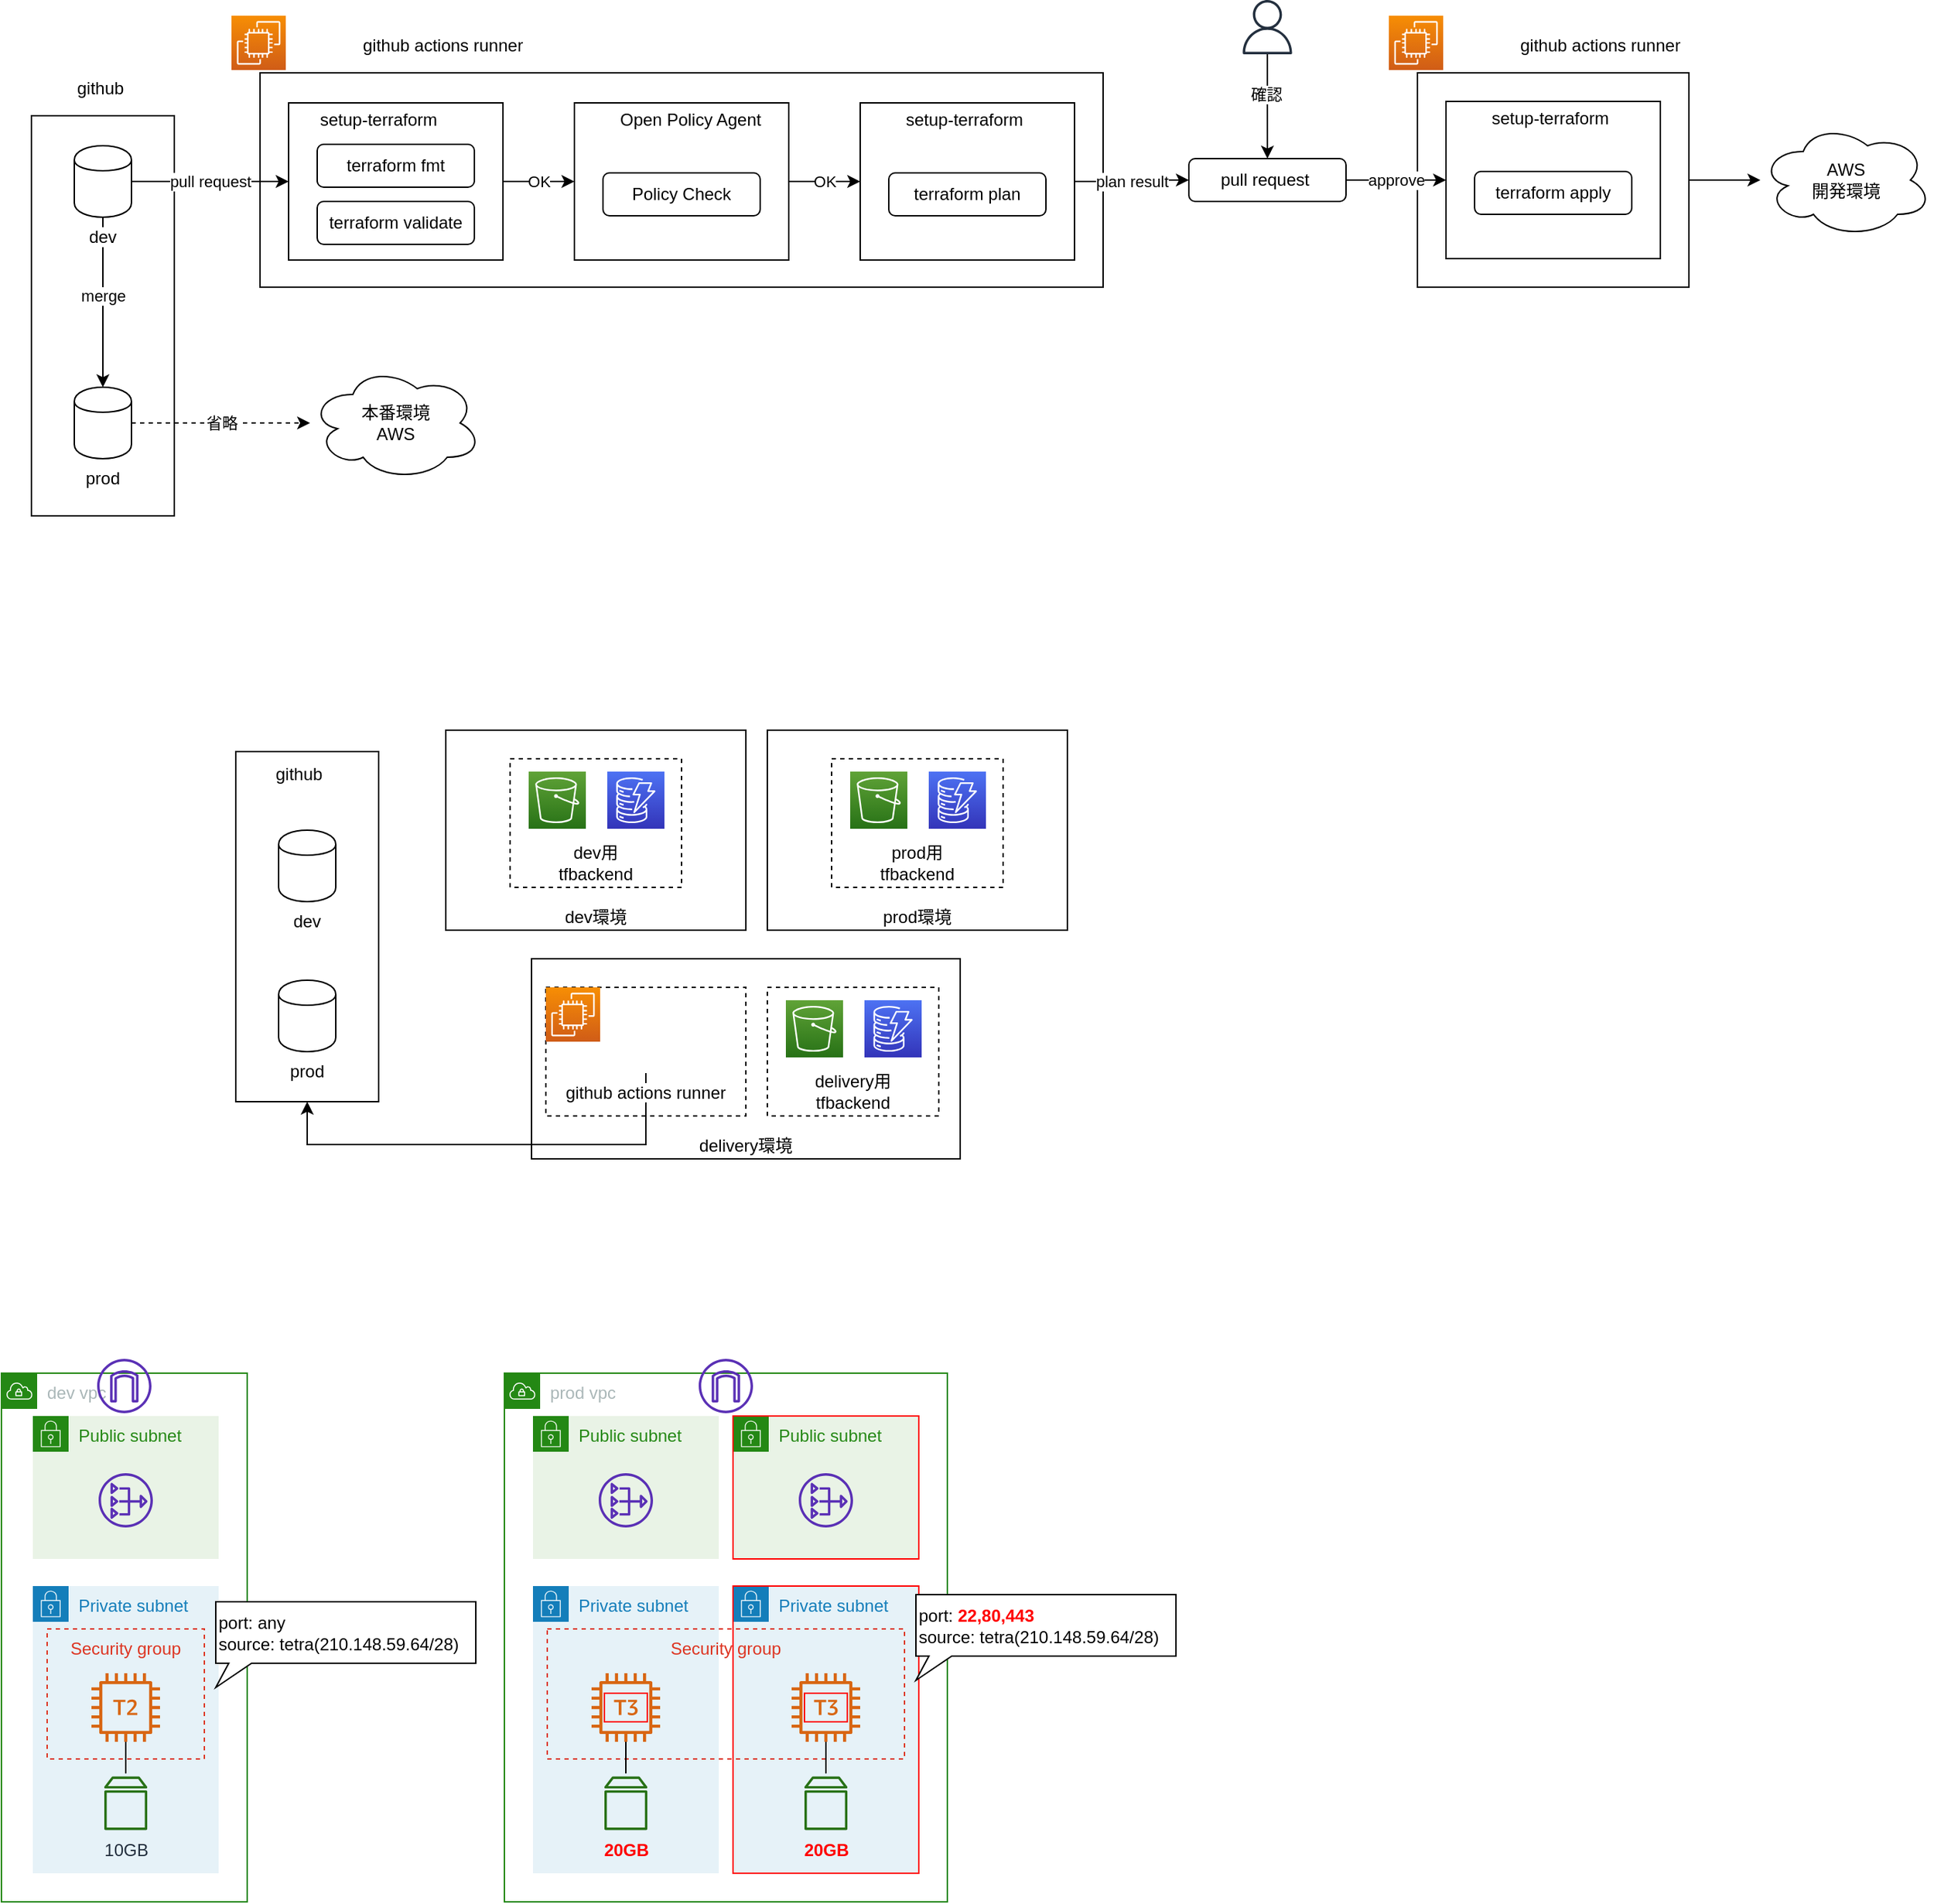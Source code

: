 <mxfile version="12.9.13" type="device"><diagram id="y0GHpVhyPhgE10jHAckV" name="ページ1"><mxGraphModel dx="3153" dy="2267" grid="1" gridSize="10" guides="1" tooltips="1" connect="1" arrows="1" fold="1" page="1" pageScale="1" pageWidth="827" pageHeight="1169" math="0" shadow="0"><root><mxCell id="0"/><mxCell id="1" parent="0"/><mxCell id="wLuAjBkB-3Mf1tBQLU4J-114" value="" style="rounded=0;whiteSpace=wrap;html=1;" vertex="1" parent="1"><mxGeometry x="203" y="575" width="100" height="245" as="geometry"/></mxCell><mxCell id="wLuAjBkB-3Mf1tBQLU4J-50" value="" style="rounded=0;whiteSpace=wrap;html=1;" vertex="1" parent="1"><mxGeometry x="60" y="130" width="100" height="280" as="geometry"/></mxCell><mxCell id="wLuAjBkB-3Mf1tBQLU4J-31" value="" style="rounded=0;whiteSpace=wrap;html=1;" vertex="1" parent="1"><mxGeometry x="220" y="100" width="590" height="150" as="geometry"/></mxCell><mxCell id="wLuAjBkB-3Mf1tBQLU4J-44" style="edgeStyle=orthogonalEdgeStyle;rounded=0;orthogonalLoop=1;jettySize=auto;html=1;" edge="1" parent="1" source="wLuAjBkB-3Mf1tBQLU4J-39" target="wLuAjBkB-3Mf1tBQLU4J-41"><mxGeometry relative="1" as="geometry"/></mxCell><mxCell id="wLuAjBkB-3Mf1tBQLU4J-39" value="" style="rounded=0;whiteSpace=wrap;html=1;" vertex="1" parent="1"><mxGeometry x="1030" y="100" width="190" height="150" as="geometry"/></mxCell><mxCell id="wLuAjBkB-3Mf1tBQLU4J-29" value="plan&amp;nbsp;result" style="edgeStyle=orthogonalEdgeStyle;rounded=0;orthogonalLoop=1;jettySize=auto;html=1;entryX=0;entryY=0.5;entryDx=0;entryDy=0;" edge="1" parent="1" source="wLuAjBkB-3Mf1tBQLU4J-17" target="wLuAjBkB-3Mf1tBQLU4J-19"><mxGeometry relative="1" as="geometry"/></mxCell><mxCell id="wLuAjBkB-3Mf1tBQLU4J-17" value="" style="rounded=0;whiteSpace=wrap;html=1;" vertex="1" parent="1"><mxGeometry x="640" y="121" width="150" height="110" as="geometry"/></mxCell><mxCell id="wLuAjBkB-3Mf1tBQLU4J-26" value="OK" style="edgeStyle=orthogonalEdgeStyle;rounded=0;orthogonalLoop=1;jettySize=auto;html=1;entryX=0;entryY=0.5;entryDx=0;entryDy=0;" edge="1" parent="1" source="wLuAjBkB-3Mf1tBQLU4J-16" target="wLuAjBkB-3Mf1tBQLU4J-17"><mxGeometry relative="1" as="geometry"/></mxCell><mxCell id="wLuAjBkB-3Mf1tBQLU4J-16" value="" style="rounded=0;whiteSpace=wrap;html=1;" vertex="1" parent="1"><mxGeometry x="440" y="121" width="150" height="110" as="geometry"/></mxCell><mxCell id="wLuAjBkB-3Mf1tBQLU4J-25" value="OK" style="edgeStyle=orthogonalEdgeStyle;rounded=0;orthogonalLoop=1;jettySize=auto;html=1;entryX=0;entryY=0.5;entryDx=0;entryDy=0;" edge="1" parent="1" source="wLuAjBkB-3Mf1tBQLU4J-14" target="wLuAjBkB-3Mf1tBQLU4J-16"><mxGeometry relative="1" as="geometry"/></mxCell><mxCell id="wLuAjBkB-3Mf1tBQLU4J-14" value="" style="rounded=0;whiteSpace=wrap;html=1;" vertex="1" parent="1"><mxGeometry x="240" y="121" width="150" height="110" as="geometry"/></mxCell><mxCell id="wLuAjBkB-3Mf1tBQLU4J-24" value="pull request" style="edgeStyle=orthogonalEdgeStyle;rounded=0;orthogonalLoop=1;jettySize=auto;html=1;entryX=0;entryY=0.5;entryDx=0;entryDy=0;" edge="1" parent="1" source="wLuAjBkB-3Mf1tBQLU4J-2" target="wLuAjBkB-3Mf1tBQLU4J-14"><mxGeometry relative="1" as="geometry"/></mxCell><mxCell id="wLuAjBkB-3Mf1tBQLU4J-45" style="edgeStyle=orthogonalEdgeStyle;rounded=0;orthogonalLoop=1;jettySize=auto;html=1;entryX=0.5;entryY=0;entryDx=0;entryDy=0;" edge="1" parent="1" source="wLuAjBkB-3Mf1tBQLU4J-2" target="wLuAjBkB-3Mf1tBQLU4J-5"><mxGeometry relative="1" as="geometry"/></mxCell><mxCell id="wLuAjBkB-3Mf1tBQLU4J-46" value="merge" style="edgeLabel;html=1;align=center;verticalAlign=middle;resizable=0;points=[];" vertex="1" connectable="0" parent="wLuAjBkB-3Mf1tBQLU4J-45"><mxGeometry x="-0.084" relative="1" as="geometry"><mxPoint as="offset"/></mxGeometry></mxCell><mxCell id="wLuAjBkB-3Mf1tBQLU4J-4" value="github" style="shape=image;verticalLabelPosition=middle;verticalAlign=middle;imageAspect=0;image=https://image.flaticon.com/icons/png/512/37/37318.png;labelPosition=right;align=left;" vertex="1" parent="1"><mxGeometry x="50" y="90" width="40" height="40" as="geometry"/></mxCell><mxCell id="wLuAjBkB-3Mf1tBQLU4J-48" value="省略" style="edgeStyle=orthogonalEdgeStyle;rounded=0;orthogonalLoop=1;jettySize=auto;html=1;dashed=1;" edge="1" parent="1" source="wLuAjBkB-3Mf1tBQLU4J-5" target="wLuAjBkB-3Mf1tBQLU4J-47"><mxGeometry relative="1" as="geometry"/></mxCell><mxCell id="wLuAjBkB-3Mf1tBQLU4J-5" value="prod" style="shape=cylinder;whiteSpace=wrap;html=1;boundedLbl=1;backgroundOutline=1;labelPosition=center;verticalLabelPosition=bottom;align=center;verticalAlign=top;" vertex="1" parent="1"><mxGeometry x="90" y="320" width="40" height="50" as="geometry"/></mxCell><mxCell id="wLuAjBkB-3Mf1tBQLU4J-8" value="setup-terraform" style="shape=image;verticalLabelPosition=middle;verticalAlign=middle;imageAspect=0;image=https://dustindortch.files.wordpress.com/2020/08/terraform-logo.png;labelPosition=right;align=left;" vertex="1" parent="1"><mxGeometry x="220" y="112" width="40" height="40" as="geometry"/></mxCell><mxCell id="wLuAjBkB-3Mf1tBQLU4J-9" value="terraform fmt" style="rounded=1;whiteSpace=wrap;html=1;" vertex="1" parent="1"><mxGeometry x="260" y="150" width="110" height="30" as="geometry"/></mxCell><mxCell id="wLuAjBkB-3Mf1tBQLU4J-10" value="terraform validate" style="rounded=1;whiteSpace=wrap;html=1;" vertex="1" parent="1"><mxGeometry x="260" y="190" width="110" height="30" as="geometry"/></mxCell><mxCell id="wLuAjBkB-3Mf1tBQLU4J-11" value="Policy Check" style="rounded=1;whiteSpace=wrap;html=1;" vertex="1" parent="1"><mxGeometry x="460" y="170" width="110" height="30" as="geometry"/></mxCell><mxCell id="wLuAjBkB-3Mf1tBQLU4J-12" value="terraform plan" style="rounded=1;whiteSpace=wrap;html=1;" vertex="1" parent="1"><mxGeometry x="660" y="170" width="110" height="30" as="geometry"/></mxCell><mxCell id="wLuAjBkB-3Mf1tBQLU4J-13" value="setup-terraform" style="shape=image;verticalLabelPosition=middle;verticalAlign=middle;imageAspect=0;image=https://dustindortch.files.wordpress.com/2020/08/terraform-logo.png;labelPosition=right;align=left;" vertex="1" parent="1"><mxGeometry x="630" y="112" width="40" height="40" as="geometry"/></mxCell><mxCell id="wLuAjBkB-3Mf1tBQLU4J-15" value="Open Policy Agent" style="shape=image;verticalLabelPosition=middle;verticalAlign=middle;imageAspect=0;image=https://d33wubrfki0l68.cloudfront.net/5305a470ca0260247560b4f94daf68ed62d4a514/85ceb/img/logos/opa-no-text-color.png;labelPosition=right;align=left;" vertex="1" parent="1"><mxGeometry x="430" y="112" width="40" height="40" as="geometry"/></mxCell><mxCell id="wLuAjBkB-3Mf1tBQLU4J-36" value="approve" style="edgeStyle=orthogonalEdgeStyle;rounded=0;orthogonalLoop=1;jettySize=auto;html=1;entryX=0;entryY=0.5;entryDx=0;entryDy=0;" edge="1" parent="1" source="wLuAjBkB-3Mf1tBQLU4J-19" target="wLuAjBkB-3Mf1tBQLU4J-33"><mxGeometry relative="1" as="geometry"/></mxCell><mxCell id="wLuAjBkB-3Mf1tBQLU4J-19" value="pull request&amp;nbsp;" style="rounded=1;whiteSpace=wrap;html=1;" vertex="1" parent="1"><mxGeometry x="870" y="160" width="110" height="30" as="geometry"/></mxCell><mxCell id="wLuAjBkB-3Mf1tBQLU4J-22" style="edgeStyle=orthogonalEdgeStyle;rounded=0;orthogonalLoop=1;jettySize=auto;html=1;" edge="1" parent="1" source="wLuAjBkB-3Mf1tBQLU4J-21" target="wLuAjBkB-3Mf1tBQLU4J-19"><mxGeometry relative="1" as="geometry"/></mxCell><mxCell id="wLuAjBkB-3Mf1tBQLU4J-23" value="確認" style="edgeLabel;html=1;align=center;verticalAlign=middle;resizable=0;points=[];" vertex="1" connectable="0" parent="wLuAjBkB-3Mf1tBQLU4J-22"><mxGeometry x="-0.243" y="-1" relative="1" as="geometry"><mxPoint as="offset"/></mxGeometry></mxCell><mxCell id="wLuAjBkB-3Mf1tBQLU4J-21" value="" style="outlineConnect=0;fontColor=#232F3E;gradientColor=none;fillColor=#232F3E;strokeColor=none;dashed=0;verticalLabelPosition=bottom;verticalAlign=top;align=center;html=1;fontSize=12;fontStyle=0;aspect=fixed;pointerEvents=1;shape=mxgraph.aws4.user;" vertex="1" parent="1"><mxGeometry x="906" y="49" width="38" height="38" as="geometry"/></mxCell><mxCell id="wLuAjBkB-3Mf1tBQLU4J-6" value="github actions runner" style="shape=image;verticalLabelPosition=middle;verticalAlign=middle;imageAspect=0;image=https://image.flaticon.com/icons/png/512/37/37318.png;labelPosition=right;align=left;" vertex="1" parent="1"><mxGeometry x="250" y="60" width="40" height="40" as="geometry"/></mxCell><mxCell id="wLuAjBkB-3Mf1tBQLU4J-7" value="" style="outlineConnect=0;fontColor=#232F3E;gradientColor=#F78E04;gradientDirection=north;fillColor=#D05C17;strokeColor=#ffffff;dashed=0;verticalLabelPosition=bottom;verticalAlign=top;align=center;html=1;fontSize=12;fontStyle=0;aspect=fixed;shape=mxgraph.aws4.resourceIcon;resIcon=mxgraph.aws4.ec2;" vertex="1" parent="1"><mxGeometry x="200" y="60" width="38" height="38" as="geometry"/></mxCell><mxCell id="wLuAjBkB-3Mf1tBQLU4J-33" value="" style="rounded=0;whiteSpace=wrap;html=1;" vertex="1" parent="1"><mxGeometry x="1050" y="120" width="150" height="110" as="geometry"/></mxCell><mxCell id="wLuAjBkB-3Mf1tBQLU4J-34" value="terraform apply" style="rounded=1;whiteSpace=wrap;html=1;" vertex="1" parent="1"><mxGeometry x="1070" y="169" width="110" height="30" as="geometry"/></mxCell><mxCell id="wLuAjBkB-3Mf1tBQLU4J-35" value="setup-terraform" style="shape=image;verticalLabelPosition=middle;verticalAlign=middle;imageAspect=0;image=https://dustindortch.files.wordpress.com/2020/08/terraform-logo.png;labelPosition=right;align=left;" vertex="1" parent="1"><mxGeometry x="1040" y="111" width="40" height="40" as="geometry"/></mxCell><mxCell id="wLuAjBkB-3Mf1tBQLU4J-37" value="github actions runner" style="shape=image;verticalLabelPosition=middle;verticalAlign=middle;imageAspect=0;image=https://image.flaticon.com/icons/png/512/37/37318.png;labelPosition=right;align=left;" vertex="1" parent="1"><mxGeometry x="1060" y="60" width="40" height="40" as="geometry"/></mxCell><mxCell id="wLuAjBkB-3Mf1tBQLU4J-38" value="" style="outlineConnect=0;fontColor=#232F3E;gradientColor=#F78E04;gradientDirection=north;fillColor=#D05C17;strokeColor=#ffffff;dashed=0;verticalLabelPosition=bottom;verticalAlign=top;align=center;html=1;fontSize=12;fontStyle=0;aspect=fixed;shape=mxgraph.aws4.resourceIcon;resIcon=mxgraph.aws4.ec2;" vertex="1" parent="1"><mxGeometry x="1010" y="60" width="38" height="38" as="geometry"/></mxCell><mxCell id="wLuAjBkB-3Mf1tBQLU4J-41" value="AWS&lt;br&gt;開発環境" style="ellipse;shape=cloud;whiteSpace=wrap;html=1;" vertex="1" parent="1"><mxGeometry x="1270" y="135" width="120" height="80" as="geometry"/></mxCell><mxCell id="wLuAjBkB-3Mf1tBQLU4J-2" value="&lt;span style=&quot;background-color: rgb(255 , 255 , 255)&quot;&gt;dev&lt;/span&gt;" style="shape=cylinder;whiteSpace=wrap;html=1;boundedLbl=1;backgroundOutline=1;labelPosition=center;verticalLabelPosition=bottom;align=center;verticalAlign=top;" vertex="1" parent="1"><mxGeometry x="90" y="151" width="40" height="50" as="geometry"/></mxCell><mxCell id="wLuAjBkB-3Mf1tBQLU4J-47" value="本番環境&lt;br&gt;AWS" style="ellipse;shape=cloud;whiteSpace=wrap;html=1;" vertex="1" parent="1"><mxGeometry x="255" y="305" width="120" height="80" as="geometry"/></mxCell><mxCell id="wLuAjBkB-3Mf1tBQLU4J-51" value="delivery環境" style="rounded=0;whiteSpace=wrap;html=1;verticalAlign=bottom;" vertex="1" parent="1"><mxGeometry x="410" y="720" width="300" height="140" as="geometry"/></mxCell><mxCell id="wLuAjBkB-3Mf1tBQLU4J-57" value="dev環境" style="rounded=0;whiteSpace=wrap;html=1;verticalAlign=bottom;" vertex="1" parent="1"><mxGeometry x="350" y="560" width="210" height="140" as="geometry"/></mxCell><mxCell id="wLuAjBkB-3Mf1tBQLU4J-60" value="delivery用&lt;br&gt;tfbackend" style="rounded=0;whiteSpace=wrap;html=1;verticalAlign=bottom;dashed=1;" vertex="1" parent="1"><mxGeometry x="575" y="740" width="120" height="90" as="geometry"/></mxCell><mxCell id="wLuAjBkB-3Mf1tBQLU4J-56" value="" style="rounded=0;whiteSpace=wrap;html=1;verticalAlign=bottom;dashed=1;" vertex="1" parent="1"><mxGeometry x="420" y="740" width="140" height="90" as="geometry"/></mxCell><mxCell id="wLuAjBkB-3Mf1tBQLU4J-116" style="edgeStyle=orthogonalEdgeStyle;rounded=0;orthogonalLoop=1;jettySize=auto;html=1;entryX=0.5;entryY=1;entryDx=0;entryDy=0;endArrow=classic;endFill=1;" edge="1" parent="1" source="wLuAjBkB-3Mf1tBQLU4J-53" target="wLuAjBkB-3Mf1tBQLU4J-114"><mxGeometry relative="1" as="geometry"><Array as="points"><mxPoint x="490" y="850"/><mxPoint x="253" y="850"/></Array></mxGeometry></mxCell><mxCell id="wLuAjBkB-3Mf1tBQLU4J-53" value="github actions runner" style="shape=image;verticalLabelPosition=bottom;verticalAlign=top;imageAspect=0;image=https://image.flaticon.com/icons/png/512/37/37318.png;labelPosition=center;align=center;labelBackgroundColor=#ffffff;" vertex="1" parent="1"><mxGeometry x="470" y="760" width="40" height="40" as="geometry"/></mxCell><mxCell id="wLuAjBkB-3Mf1tBQLU4J-54" value="" style="outlineConnect=0;fontColor=#232F3E;gradientColor=#F78E04;gradientDirection=north;fillColor=#D05C17;strokeColor=#ffffff;dashed=0;verticalLabelPosition=bottom;verticalAlign=top;align=center;html=1;fontSize=12;fontStyle=0;aspect=fixed;shape=mxgraph.aws4.resourceIcon;resIcon=mxgraph.aws4.ec2;" vertex="1" parent="1"><mxGeometry x="420" y="740" width="38" height="38" as="geometry"/></mxCell><mxCell id="wLuAjBkB-3Mf1tBQLU4J-58" value="" style="outlineConnect=0;fontColor=#232F3E;gradientColor=#60A337;gradientDirection=north;fillColor=#277116;strokeColor=#ffffff;dashed=0;verticalLabelPosition=bottom;verticalAlign=top;align=center;html=1;fontSize=12;fontStyle=0;aspect=fixed;shape=mxgraph.aws4.resourceIcon;resIcon=mxgraph.aws4.s3;" vertex="1" parent="1"><mxGeometry x="588" y="749" width="40" height="40" as="geometry"/></mxCell><mxCell id="wLuAjBkB-3Mf1tBQLU4J-59" value="" style="outlineConnect=0;fontColor=#232F3E;gradientColor=#4D72F3;gradientDirection=north;fillColor=#3334B9;strokeColor=#ffffff;dashed=0;verticalLabelPosition=bottom;verticalAlign=top;align=center;html=1;fontSize=12;fontStyle=0;aspect=fixed;shape=mxgraph.aws4.resourceIcon;resIcon=mxgraph.aws4.dynamodb;" vertex="1" parent="1"><mxGeometry x="643" y="749" width="40" height="40" as="geometry"/></mxCell><mxCell id="wLuAjBkB-3Mf1tBQLU4J-61" value="prod環境" style="rounded=0;whiteSpace=wrap;html=1;verticalAlign=bottom;" vertex="1" parent="1"><mxGeometry x="575" y="560" width="210" height="140" as="geometry"/></mxCell><mxCell id="wLuAjBkB-3Mf1tBQLU4J-62" value="dev用&lt;br&gt;tfbackend" style="rounded=0;whiteSpace=wrap;html=1;verticalAlign=bottom;dashed=1;" vertex="1" parent="1"><mxGeometry x="395" y="580" width="120" height="90" as="geometry"/></mxCell><mxCell id="wLuAjBkB-3Mf1tBQLU4J-63" value="" style="outlineConnect=0;fontColor=#232F3E;gradientColor=#60A337;gradientDirection=north;fillColor=#277116;strokeColor=#ffffff;dashed=0;verticalLabelPosition=bottom;verticalAlign=top;align=center;html=1;fontSize=12;fontStyle=0;aspect=fixed;shape=mxgraph.aws4.resourceIcon;resIcon=mxgraph.aws4.s3;" vertex="1" parent="1"><mxGeometry x="408" y="589" width="40" height="40" as="geometry"/></mxCell><mxCell id="wLuAjBkB-3Mf1tBQLU4J-64" value="" style="outlineConnect=0;fontColor=#232F3E;gradientColor=#4D72F3;gradientDirection=north;fillColor=#3334B9;strokeColor=#ffffff;dashed=0;verticalLabelPosition=bottom;verticalAlign=top;align=center;html=1;fontSize=12;fontStyle=0;aspect=fixed;shape=mxgraph.aws4.resourceIcon;resIcon=mxgraph.aws4.dynamodb;" vertex="1" parent="1"><mxGeometry x="463" y="589" width="40" height="40" as="geometry"/></mxCell><mxCell id="wLuAjBkB-3Mf1tBQLU4J-68" value="" style="group" vertex="1" connectable="0" parent="1"><mxGeometry x="620" y="580" width="120" height="90" as="geometry"/></mxCell><mxCell id="wLuAjBkB-3Mf1tBQLU4J-65" value="prod用&lt;br&gt;tfbackend" style="rounded=0;whiteSpace=wrap;html=1;verticalAlign=bottom;dashed=1;" vertex="1" parent="wLuAjBkB-3Mf1tBQLU4J-68"><mxGeometry width="120" height="90" as="geometry"/></mxCell><mxCell id="wLuAjBkB-3Mf1tBQLU4J-66" value="" style="outlineConnect=0;fontColor=#232F3E;gradientColor=#60A337;gradientDirection=north;fillColor=#277116;strokeColor=#ffffff;dashed=0;verticalLabelPosition=bottom;verticalAlign=top;align=center;html=1;fontSize=12;fontStyle=0;aspect=fixed;shape=mxgraph.aws4.resourceIcon;resIcon=mxgraph.aws4.s3;" vertex="1" parent="wLuAjBkB-3Mf1tBQLU4J-68"><mxGeometry x="13" y="9" width="40" height="40" as="geometry"/></mxCell><mxCell id="wLuAjBkB-3Mf1tBQLU4J-67" value="" style="outlineConnect=0;fontColor=#232F3E;gradientColor=#4D72F3;gradientDirection=north;fillColor=#3334B9;strokeColor=#ffffff;dashed=0;verticalLabelPosition=bottom;verticalAlign=top;align=center;html=1;fontSize=12;fontStyle=0;aspect=fixed;shape=mxgraph.aws4.resourceIcon;resIcon=mxgraph.aws4.dynamodb;" vertex="1" parent="wLuAjBkB-3Mf1tBQLU4J-68"><mxGeometry x="68" y="9" width="40" height="40" as="geometry"/></mxCell><mxCell id="wLuAjBkB-3Mf1tBQLU4J-69" value="dev vpc" style="points=[[0,0],[0.25,0],[0.5,0],[0.75,0],[1,0],[1,0.25],[1,0.5],[1,0.75],[1,1],[0.75,1],[0.5,1],[0.25,1],[0,1],[0,0.75],[0,0.5],[0,0.25]];outlineConnect=0;gradientColor=none;html=1;whiteSpace=wrap;fontSize=12;fontStyle=0;shape=mxgraph.aws4.group;grIcon=mxgraph.aws4.group_vpc;strokeColor=#248814;fillColor=none;verticalAlign=top;align=left;spacingLeft=30;fontColor=#AAB7B8;dashed=0;" vertex="1" parent="1"><mxGeometry x="39.0" y="1010" width="172" height="370" as="geometry"/></mxCell><mxCell id="wLuAjBkB-3Mf1tBQLU4J-70" value="prod vpc" style="points=[[0,0],[0.25,0],[0.5,0],[0.75,0],[1,0],[1,0.25],[1,0.5],[1,0.75],[1,1],[0.75,1],[0.5,1],[0.25,1],[0,1],[0,0.75],[0,0.5],[0,0.25]];outlineConnect=0;gradientColor=none;html=1;whiteSpace=wrap;fontSize=12;fontStyle=0;shape=mxgraph.aws4.group;grIcon=mxgraph.aws4.group_vpc;strokeColor=#248814;fillColor=none;verticalAlign=top;align=left;spacingLeft=30;fontColor=#AAB7B8;dashed=0;" vertex="1" parent="1"><mxGeometry x="391" y="1010" width="310" height="370" as="geometry"/></mxCell><mxCell id="wLuAjBkB-3Mf1tBQLU4J-71" value="Public subnet" style="points=[[0,0],[0.25,0],[0.5,0],[0.75,0],[1,0],[1,0.25],[1,0.5],[1,0.75],[1,1],[0.75,1],[0.5,1],[0.25,1],[0,1],[0,0.75],[0,0.5],[0,0.25]];outlineConnect=0;gradientColor=none;html=1;whiteSpace=wrap;fontSize=12;fontStyle=0;shape=mxgraph.aws4.group;grIcon=mxgraph.aws4.group_security_group;grStroke=0;strokeColor=#248814;fillColor=#E9F3E6;verticalAlign=top;align=left;spacingLeft=30;fontColor=#248814;dashed=0;" vertex="1" parent="1"><mxGeometry x="61.0" y="1040" width="130" height="100" as="geometry"/></mxCell><mxCell id="wLuAjBkB-3Mf1tBQLU4J-72" value="" style="outlineConnect=0;fontColor=#232F3E;gradientColor=none;fillColor=#5A30B5;strokeColor=none;dashed=0;verticalLabelPosition=bottom;verticalAlign=top;align=center;html=1;fontSize=12;fontStyle=0;aspect=fixed;pointerEvents=1;shape=mxgraph.aws4.internet_gateway;" vertex="1" parent="1"><mxGeometry x="106.0" y="1000" width="38" height="38" as="geometry"/></mxCell><mxCell id="wLuAjBkB-3Mf1tBQLU4J-73" value="" style="outlineConnect=0;fontColor=#232F3E;gradientColor=none;fillColor=#5A30B5;strokeColor=none;dashed=0;verticalLabelPosition=bottom;verticalAlign=top;align=center;html=1;fontSize=12;fontStyle=0;aspect=fixed;pointerEvents=1;shape=mxgraph.aws4.nat_gateway;" vertex="1" parent="1"><mxGeometry x="107.0" y="1080" width="38" height="38" as="geometry"/></mxCell><mxCell id="wLuAjBkB-3Mf1tBQLU4J-74" value="Private subnet" style="points=[[0,0],[0.25,0],[0.5,0],[0.75,0],[1,0],[1,0.25],[1,0.5],[1,0.75],[1,1],[0.75,1],[0.5,1],[0.25,1],[0,1],[0,0.75],[0,0.5],[0,0.25]];outlineConnect=0;gradientColor=none;html=1;whiteSpace=wrap;fontSize=12;fontStyle=0;shape=mxgraph.aws4.group;grIcon=mxgraph.aws4.group_security_group;grStroke=0;strokeColor=#147EBA;fillColor=#E6F2F8;verticalAlign=top;align=left;spacingLeft=30;fontColor=#147EBA;dashed=0;" vertex="1" parent="1"><mxGeometry x="61.0" y="1159" width="130" height="201" as="geometry"/></mxCell><mxCell id="wLuAjBkB-3Mf1tBQLU4J-83" value="Security group" style="fillColor=none;strokeColor=#DD3522;verticalAlign=top;fontStyle=0;fontColor=#DD3522;dashed=1;" vertex="1" parent="1"><mxGeometry x="71.0" y="1189" width="110" height="91" as="geometry"/></mxCell><mxCell id="wLuAjBkB-3Mf1tBQLU4J-82" style="edgeStyle=orthogonalEdgeStyle;rounded=0;orthogonalLoop=1;jettySize=auto;html=1;entryX=0.5;entryY=-0.055;entryDx=0;entryDy=0;entryPerimeter=0;endArrow=none;endFill=0;" edge="1" parent="1" source="wLuAjBkB-3Mf1tBQLU4J-76" target="wLuAjBkB-3Mf1tBQLU4J-77"><mxGeometry relative="1" as="geometry"/></mxCell><mxCell id="wLuAjBkB-3Mf1tBQLU4J-76" value="" style="outlineConnect=0;fontColor=#232F3E;gradientColor=none;fillColor=#D86613;strokeColor=none;dashed=0;verticalLabelPosition=bottom;verticalAlign=top;align=center;html=1;fontSize=12;fontStyle=0;aspect=fixed;pointerEvents=1;shape=mxgraph.aws4.t2_instance;" vertex="1" parent="1"><mxGeometry x="102.0" y="1220" width="48" height="48" as="geometry"/></mxCell><mxCell id="wLuAjBkB-3Mf1tBQLU4J-77" value="10GB" style="outlineConnect=0;fontColor=#232F3E;gradientColor=none;fillColor=#277116;strokeColor=none;dashed=0;verticalLabelPosition=bottom;verticalAlign=top;align=center;html=1;fontSize=12;fontStyle=0;aspect=fixed;pointerEvents=1;shape=mxgraph.aws4.volume;" vertex="1" parent="1"><mxGeometry x="110.895" y="1292" width="30.21" height="38" as="geometry"/></mxCell><mxCell id="wLuAjBkB-3Mf1tBQLU4J-85" value="port: any&lt;br&gt;source: tetra(210.148.59.64/28)" style="shape=callout;whiteSpace=wrap;html=1;perimeter=calloutPerimeter;align=left;base=16;size=17;position=0.05;position2=0;" vertex="1" parent="1"><mxGeometry x="189.0" y="1170" width="182" height="60" as="geometry"/></mxCell><mxCell id="wLuAjBkB-3Mf1tBQLU4J-86" value="Public subnet" style="points=[[0,0],[0.25,0],[0.5,0],[0.75,0],[1,0],[1,0.25],[1,0.5],[1,0.75],[1,1],[0.75,1],[0.5,1],[0.25,1],[0,1],[0,0.75],[0,0.5],[0,0.25]];outlineConnect=0;gradientColor=none;html=1;whiteSpace=wrap;fontSize=12;fontStyle=0;shape=mxgraph.aws4.group;grIcon=mxgraph.aws4.group_security_group;grStroke=0;strokeColor=#248814;fillColor=#E9F3E6;verticalAlign=top;align=left;spacingLeft=30;fontColor=#248814;dashed=0;" vertex="1" parent="1"><mxGeometry x="411" y="1040" width="130" height="100" as="geometry"/></mxCell><mxCell id="wLuAjBkB-3Mf1tBQLU4J-87" value="" style="outlineConnect=0;fontColor=#232F3E;gradientColor=none;fillColor=#5A30B5;strokeColor=none;dashed=0;verticalLabelPosition=bottom;verticalAlign=top;align=center;html=1;fontSize=12;fontStyle=0;aspect=fixed;pointerEvents=1;shape=mxgraph.aws4.nat_gateway;" vertex="1" parent="1"><mxGeometry x="457.0" y="1080" width="38" height="38" as="geometry"/></mxCell><mxCell id="wLuAjBkB-3Mf1tBQLU4J-88" value="Private subnet" style="points=[[0,0],[0.25,0],[0.5,0],[0.75,0],[1,0],[1,0.25],[1,0.5],[1,0.75],[1,1],[0.75,1],[0.5,1],[0.25,1],[0,1],[0,0.75],[0,0.5],[0,0.25]];outlineConnect=0;gradientColor=none;html=1;whiteSpace=wrap;fontSize=12;fontStyle=0;shape=mxgraph.aws4.group;grIcon=mxgraph.aws4.group_security_group;grStroke=0;strokeColor=#147EBA;fillColor=#E6F2F8;verticalAlign=top;align=left;spacingLeft=30;fontColor=#147EBA;dashed=0;" vertex="1" parent="1"><mxGeometry x="411" y="1159" width="130" height="201" as="geometry"/></mxCell><mxCell id="wLuAjBkB-3Mf1tBQLU4J-94" value="Public subnet" style="points=[[0,0],[0.25,0],[0.5,0],[0.75,0],[1,0],[1,0.25],[1,0.5],[1,0.75],[1,1],[0.75,1],[0.5,1],[0.25,1],[0,1],[0,0.75],[0,0.5],[0,0.25]];outlineConnect=0;gradientColor=none;html=1;whiteSpace=wrap;fontSize=12;fontStyle=0;shape=mxgraph.aws4.group;grIcon=mxgraph.aws4.group_security_group;grStroke=0;strokeColor=#248814;fillColor=#E9F3E6;verticalAlign=top;align=left;spacingLeft=30;fontColor=#248814;dashed=0;" vertex="1" parent="1"><mxGeometry x="551" y="1040" width="130" height="100" as="geometry"/></mxCell><mxCell id="wLuAjBkB-3Mf1tBQLU4J-95" value="" style="outlineConnect=0;fontColor=#232F3E;gradientColor=none;fillColor=#5A30B5;strokeColor=none;dashed=0;verticalLabelPosition=bottom;verticalAlign=top;align=center;html=1;fontSize=12;fontStyle=0;aspect=fixed;pointerEvents=1;shape=mxgraph.aws4.nat_gateway;" vertex="1" parent="1"><mxGeometry x="597.0" y="1080" width="38" height="38" as="geometry"/></mxCell><mxCell id="wLuAjBkB-3Mf1tBQLU4J-96" value="Private subnet" style="points=[[0,0],[0.25,0],[0.5,0],[0.75,0],[1,0],[1,0.25],[1,0.5],[1,0.75],[1,1],[0.75,1],[0.5,1],[0.25,1],[0,1],[0,0.75],[0,0.5],[0,0.25]];outlineConnect=0;gradientColor=none;html=1;whiteSpace=wrap;fontSize=12;fontStyle=0;shape=mxgraph.aws4.group;grIcon=mxgraph.aws4.group_security_group;grStroke=0;strokeColor=#147EBA;fillColor=#E6F2F8;verticalAlign=top;align=left;spacingLeft=30;fontColor=#147EBA;dashed=0;" vertex="1" parent="1"><mxGeometry x="551" y="1159" width="130" height="201" as="geometry"/></mxCell><mxCell id="wLuAjBkB-3Mf1tBQLU4J-101" value="" style="outlineConnect=0;fontColor=#232F3E;gradientColor=none;fillColor=#5A30B5;strokeColor=none;dashed=0;verticalLabelPosition=bottom;verticalAlign=top;align=center;html=1;fontSize=12;fontStyle=0;aspect=fixed;pointerEvents=1;shape=mxgraph.aws4.internet_gateway;" vertex="1" parent="1"><mxGeometry x="527" y="1000" width="38" height="38" as="geometry"/></mxCell><mxCell id="wLuAjBkB-3Mf1tBQLU4J-89" value="Security group" style="fillColor=none;strokeColor=#DD3522;verticalAlign=top;fontStyle=0;fontColor=#DD3522;dashed=1;" vertex="1" parent="1"><mxGeometry x="421" y="1189" width="250" height="91" as="geometry"/></mxCell><mxCell id="wLuAjBkB-3Mf1tBQLU4J-90" style="edgeStyle=orthogonalEdgeStyle;rounded=0;orthogonalLoop=1;jettySize=auto;html=1;entryX=0.5;entryY=-0.055;entryDx=0;entryDy=0;entryPerimeter=0;endArrow=none;endFill=0;" edge="1" parent="1" source="wLuAjBkB-3Mf1tBQLU4J-91" target="wLuAjBkB-3Mf1tBQLU4J-92"><mxGeometry relative="1" as="geometry"/></mxCell><mxCell id="wLuAjBkB-3Mf1tBQLU4J-92" value="&lt;b&gt;&lt;font color=&quot;#ff0000&quot;&gt;20GB&lt;/font&gt;&lt;/b&gt;" style="outlineConnect=0;fontColor=#232F3E;gradientColor=none;fillColor=#277116;strokeColor=none;dashed=0;verticalLabelPosition=bottom;verticalAlign=top;align=center;html=1;fontSize=12;fontStyle=0;aspect=fixed;pointerEvents=1;shape=mxgraph.aws4.volume;" vertex="1" parent="1"><mxGeometry x="460.895" y="1292" width="30.21" height="38" as="geometry"/></mxCell><mxCell id="wLuAjBkB-3Mf1tBQLU4J-98" style="edgeStyle=orthogonalEdgeStyle;rounded=0;orthogonalLoop=1;jettySize=auto;html=1;entryX=0.5;entryY=-0.055;entryDx=0;entryDy=0;entryPerimeter=0;endArrow=none;endFill=0;" edge="1" parent="1" source="wLuAjBkB-3Mf1tBQLU4J-99" target="wLuAjBkB-3Mf1tBQLU4J-100"><mxGeometry relative="1" as="geometry"/></mxCell><mxCell id="wLuAjBkB-3Mf1tBQLU4J-100" value="&lt;b&gt;&lt;font color=&quot;#ff0000&quot;&gt;20GB&lt;/font&gt;&lt;/b&gt;" style="outlineConnect=0;fontColor=#232F3E;gradientColor=none;fillColor=#277116;strokeColor=none;dashed=0;verticalLabelPosition=bottom;verticalAlign=top;align=center;html=1;fontSize=12;fontStyle=0;aspect=fixed;pointerEvents=1;shape=mxgraph.aws4.volume;" vertex="1" parent="1"><mxGeometry x="600.895" y="1292" width="30.21" height="38" as="geometry"/></mxCell><mxCell id="wLuAjBkB-3Mf1tBQLU4J-91" value="" style="outlineConnect=0;fontColor=#232F3E;gradientColor=none;fillColor=#D86613;strokeColor=none;dashed=0;verticalLabelPosition=bottom;verticalAlign=top;align=center;html=1;fontSize=12;fontStyle=0;aspect=fixed;pointerEvents=1;shape=mxgraph.aws4.t3_instance;fontFamily=Helvetica;" vertex="1" parent="1"><mxGeometry x="452.0" y="1220" width="48" height="48" as="geometry"/></mxCell><mxCell id="wLuAjBkB-3Mf1tBQLU4J-99" value="" style="outlineConnect=0;fontColor=#232F3E;gradientColor=none;fillColor=#D86613;strokeColor=none;dashed=0;verticalLabelPosition=bottom;verticalAlign=top;align=center;html=1;fontSize=12;fontStyle=0;aspect=fixed;pointerEvents=1;shape=mxgraph.aws4.t3_instance;fontFamily=Helvetica;" vertex="1" parent="1"><mxGeometry x="592.0" y="1220" width="48" height="48" as="geometry"/></mxCell><mxCell id="wLuAjBkB-3Mf1tBQLU4J-105" value="" style="rounded=0;whiteSpace=wrap;html=1;align=left;strokeColor=#FF0000;fillColor=none;" vertex="1" parent="1"><mxGeometry x="551" y="1040" width="130" height="100" as="geometry"/></mxCell><mxCell id="wLuAjBkB-3Mf1tBQLU4J-106" value="" style="rounded=0;whiteSpace=wrap;html=1;align=left;strokeColor=#FF0000;fillColor=none;" vertex="1" parent="1"><mxGeometry x="551" y="1159" width="130" height="201" as="geometry"/></mxCell><mxCell id="wLuAjBkB-3Mf1tBQLU4J-93" value="port: &lt;b&gt;&lt;font color=&quot;#ff0000&quot;&gt;22,80,443&lt;/font&gt;&lt;/b&gt;&lt;br&gt;source: tetra(210.148.59.64/28)" style="shape=callout;whiteSpace=wrap;html=1;perimeter=calloutPerimeter;align=left;base=16;size=17;position=0.05;position2=0;" vertex="1" parent="1"><mxGeometry x="679" y="1165" width="182" height="60" as="geometry"/></mxCell><mxCell id="wLuAjBkB-3Mf1tBQLU4J-108" value="" style="rounded=0;whiteSpace=wrap;html=1;align=left;strokeColor=#FF0000;fillColor=none;" vertex="1" parent="1"><mxGeometry x="601" y="1234" width="30" height="20" as="geometry"/></mxCell><mxCell id="wLuAjBkB-3Mf1tBQLU4J-110" value="" style="rounded=0;whiteSpace=wrap;html=1;align=left;strokeColor=#FF0000;fillColor=none;" vertex="1" parent="1"><mxGeometry x="461" y="1234" width="30" height="20" as="geometry"/></mxCell><mxCell id="wLuAjBkB-3Mf1tBQLU4J-111" value="github" style="shape=image;verticalLabelPosition=middle;verticalAlign=middle;imageAspect=0;image=https://image.flaticon.com/icons/png/512/37/37318.png;labelPosition=right;align=left;" vertex="1" parent="1"><mxGeometry x="189" y="570" width="40" height="40" as="geometry"/></mxCell><mxCell id="wLuAjBkB-3Mf1tBQLU4J-112" value="&lt;span style=&quot;background-color: rgb(255 , 255 , 255)&quot;&gt;dev&lt;/span&gt;" style="shape=cylinder;whiteSpace=wrap;html=1;boundedLbl=1;backgroundOutline=1;labelPosition=center;verticalLabelPosition=bottom;align=center;verticalAlign=top;" vertex="1" parent="1"><mxGeometry x="233.0" y="630" width="40" height="50" as="geometry"/></mxCell><mxCell id="wLuAjBkB-3Mf1tBQLU4J-113" value="prod" style="shape=cylinder;whiteSpace=wrap;html=1;boundedLbl=1;backgroundOutline=1;labelPosition=center;verticalLabelPosition=bottom;align=center;verticalAlign=top;" vertex="1" parent="1"><mxGeometry x="233.0" y="735" width="40" height="50" as="geometry"/></mxCell></root></mxGraphModel></diagram></mxfile>